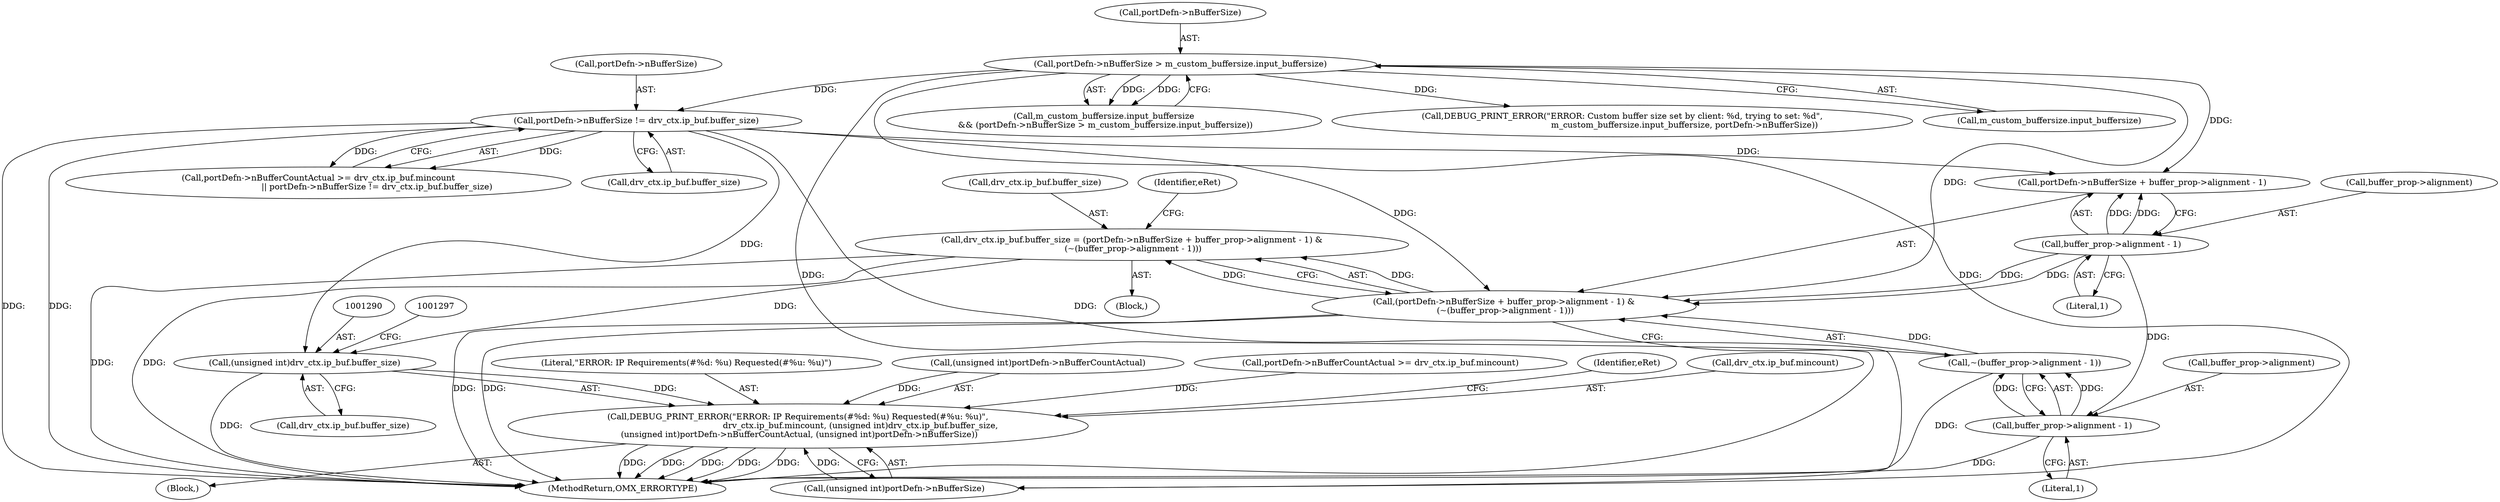 digraph "0_Android_46e305be6e670a5a0041b0b4861122a0f1aabefa_2@integer" {
"1001251" [label="(Call,drv_ctx.ip_buf.buffer_size = (portDefn->nBufferSize + buffer_prop->alignment - 1) &\n (~(buffer_prop->alignment - 1)))"];
"1001257" [label="(Call,(portDefn->nBufferSize + buffer_prop->alignment - 1) &\n (~(buffer_prop->alignment - 1)))"];
"1001222" [label="(Call,portDefn->nBufferSize != drv_ctx.ip_buf.buffer_size)"];
"1001191" [label="(Call,portDefn->nBufferSize > m_custom_buffersize.input_buffersize)"];
"1001262" [label="(Call,buffer_prop->alignment - 1)"];
"1001267" [label="(Call,~(buffer_prop->alignment - 1))"];
"1001268" [label="(Call,buffer_prop->alignment - 1)"];
"1001289" [label="(Call,(unsigned int)drv_ctx.ip_buf.buffer_size)"];
"1001282" [label="(Call,DEBUG_PRINT_ERROR(\"ERROR: IP Requirements(#%d: %u) Requested(#%u: %u)\",\n                                               drv_ctx.ip_buf.mincount, (unsigned int)drv_ctx.ip_buf.buffer_size,\n (unsigned int)portDefn->nBufferCountActual, (unsigned int)portDefn->nBufferSize))"];
"1001274" [label="(Identifier,eRet)"];
"1001307" [label="(Identifier,eRet)"];
"1001291" [label="(Call,drv_ctx.ip_buf.buffer_size)"];
"1001289" [label="(Call,(unsigned int)drv_ctx.ip_buf.buffer_size)"];
"1001257" [label="(Call,(portDefn->nBufferSize + buffer_prop->alignment - 1) &\n (~(buffer_prop->alignment - 1)))"];
"1001284" [label="(Call,drv_ctx.ip_buf.mincount)"];
"1001258" [label="(Call,portDefn->nBufferSize + buffer_prop->alignment - 1)"];
"1001187" [label="(Call,m_custom_buffersize.input_buffersize\n && (portDefn->nBufferSize > m_custom_buffersize.input_buffersize))"];
"1001252" [label="(Call,drv_ctx.ip_buf.buffer_size)"];
"1001301" [label="(Call,(unsigned int)portDefn->nBufferSize)"];
"1001266" [label="(Literal,1)"];
"1001272" [label="(Literal,1)"];
"1003102" [label="(MethodReturn,OMX_ERRORTYPE)"];
"1001282" [label="(Call,DEBUG_PRINT_ERROR(\"ERROR: IP Requirements(#%d: %u) Requested(#%u: %u)\",\n                                               drv_ctx.ip_buf.mincount, (unsigned int)drv_ctx.ip_buf.buffer_size,\n (unsigned int)portDefn->nBufferCountActual, (unsigned int)portDefn->nBufferSize))"];
"1001263" [label="(Call,buffer_prop->alignment)"];
"1001199" [label="(Call,DEBUG_PRINT_ERROR(\"ERROR: Custom buffer size set by client: %d, trying to set: %d\",\n                                               m_custom_buffersize.input_buffersize, portDefn->nBufferSize))"];
"1001251" [label="(Call,drv_ctx.ip_buf.buffer_size = (portDefn->nBufferSize + buffer_prop->alignment - 1) &\n (~(buffer_prop->alignment - 1)))"];
"1001223" [label="(Call,portDefn->nBufferSize)"];
"1001212" [label="(Call,portDefn->nBufferCountActual >= drv_ctx.ip_buf.mincount\n                                            || portDefn->nBufferSize != drv_ctx.ip_buf.buffer_size)"];
"1001262" [label="(Call,buffer_prop->alignment - 1)"];
"1001191" [label="(Call,portDefn->nBufferSize > m_custom_buffersize.input_buffersize)"];
"1001231" [label="(Block,)"];
"1001226" [label="(Call,drv_ctx.ip_buf.buffer_size)"];
"1001192" [label="(Call,portDefn->nBufferSize)"];
"1001268" [label="(Call,buffer_prop->alignment - 1)"];
"1001283" [label="(Literal,\"ERROR: IP Requirements(#%d: %u) Requested(#%u: %u)\")"];
"1001296" [label="(Call,(unsigned int)portDefn->nBufferCountActual)"];
"1001222" [label="(Call,portDefn->nBufferSize != drv_ctx.ip_buf.buffer_size)"];
"1001281" [label="(Block,)"];
"1001195" [label="(Call,m_custom_buffersize.input_buffersize)"];
"1001269" [label="(Call,buffer_prop->alignment)"];
"1001213" [label="(Call,portDefn->nBufferCountActual >= drv_ctx.ip_buf.mincount)"];
"1001267" [label="(Call,~(buffer_prop->alignment - 1))"];
"1001251" -> "1001231"  [label="AST: "];
"1001251" -> "1001257"  [label="CFG: "];
"1001252" -> "1001251"  [label="AST: "];
"1001257" -> "1001251"  [label="AST: "];
"1001274" -> "1001251"  [label="CFG: "];
"1001251" -> "1003102"  [label="DDG: "];
"1001251" -> "1003102"  [label="DDG: "];
"1001257" -> "1001251"  [label="DDG: "];
"1001257" -> "1001251"  [label="DDG: "];
"1001251" -> "1001289"  [label="DDG: "];
"1001257" -> "1001267"  [label="CFG: "];
"1001258" -> "1001257"  [label="AST: "];
"1001267" -> "1001257"  [label="AST: "];
"1001257" -> "1003102"  [label="DDG: "];
"1001257" -> "1003102"  [label="DDG: "];
"1001222" -> "1001257"  [label="DDG: "];
"1001191" -> "1001257"  [label="DDG: "];
"1001262" -> "1001257"  [label="DDG: "];
"1001262" -> "1001257"  [label="DDG: "];
"1001267" -> "1001257"  [label="DDG: "];
"1001222" -> "1001212"  [label="AST: "];
"1001222" -> "1001226"  [label="CFG: "];
"1001223" -> "1001222"  [label="AST: "];
"1001226" -> "1001222"  [label="AST: "];
"1001212" -> "1001222"  [label="CFG: "];
"1001222" -> "1003102"  [label="DDG: "];
"1001222" -> "1003102"  [label="DDG: "];
"1001222" -> "1001212"  [label="DDG: "];
"1001222" -> "1001212"  [label="DDG: "];
"1001191" -> "1001222"  [label="DDG: "];
"1001222" -> "1001258"  [label="DDG: "];
"1001222" -> "1001289"  [label="DDG: "];
"1001222" -> "1001301"  [label="DDG: "];
"1001191" -> "1001187"  [label="AST: "];
"1001191" -> "1001195"  [label="CFG: "];
"1001192" -> "1001191"  [label="AST: "];
"1001195" -> "1001191"  [label="AST: "];
"1001187" -> "1001191"  [label="CFG: "];
"1001191" -> "1003102"  [label="DDG: "];
"1001191" -> "1001187"  [label="DDG: "];
"1001191" -> "1001187"  [label="DDG: "];
"1001191" -> "1001199"  [label="DDG: "];
"1001191" -> "1001258"  [label="DDG: "];
"1001191" -> "1001301"  [label="DDG: "];
"1001262" -> "1001258"  [label="AST: "];
"1001262" -> "1001266"  [label="CFG: "];
"1001263" -> "1001262"  [label="AST: "];
"1001266" -> "1001262"  [label="AST: "];
"1001258" -> "1001262"  [label="CFG: "];
"1001262" -> "1001258"  [label="DDG: "];
"1001262" -> "1001258"  [label="DDG: "];
"1001262" -> "1001268"  [label="DDG: "];
"1001267" -> "1001268"  [label="CFG: "];
"1001268" -> "1001267"  [label="AST: "];
"1001267" -> "1003102"  [label="DDG: "];
"1001268" -> "1001267"  [label="DDG: "];
"1001268" -> "1001267"  [label="DDG: "];
"1001268" -> "1001272"  [label="CFG: "];
"1001269" -> "1001268"  [label="AST: "];
"1001272" -> "1001268"  [label="AST: "];
"1001268" -> "1003102"  [label="DDG: "];
"1001289" -> "1001282"  [label="AST: "];
"1001289" -> "1001291"  [label="CFG: "];
"1001290" -> "1001289"  [label="AST: "];
"1001291" -> "1001289"  [label="AST: "];
"1001297" -> "1001289"  [label="CFG: "];
"1001289" -> "1003102"  [label="DDG: "];
"1001289" -> "1001282"  [label="DDG: "];
"1001282" -> "1001281"  [label="AST: "];
"1001282" -> "1001301"  [label="CFG: "];
"1001283" -> "1001282"  [label="AST: "];
"1001284" -> "1001282"  [label="AST: "];
"1001296" -> "1001282"  [label="AST: "];
"1001301" -> "1001282"  [label="AST: "];
"1001307" -> "1001282"  [label="CFG: "];
"1001282" -> "1003102"  [label="DDG: "];
"1001282" -> "1003102"  [label="DDG: "];
"1001282" -> "1003102"  [label="DDG: "];
"1001282" -> "1003102"  [label="DDG: "];
"1001282" -> "1003102"  [label="DDG: "];
"1001213" -> "1001282"  [label="DDG: "];
"1001296" -> "1001282"  [label="DDG: "];
"1001301" -> "1001282"  [label="DDG: "];
}

